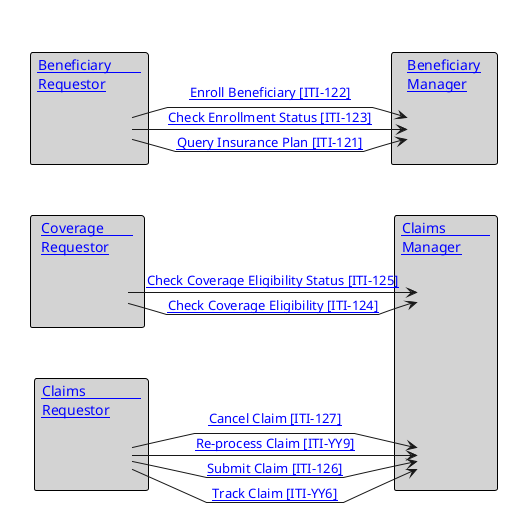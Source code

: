 @startuml
skinparam package {
  BorderColor transparent
  BackgroundColor transparent
  Shadowing false
}
skinparam rectangle {
  BorderColor black
  BackgroundColor lightgrey
  Shadowing false
  FontStyle normal
}
skinparam agent {
  BorderColor lightgrey
  BackgroundColor lightgrey
  FontColor lightgrey
  Shadowing false
}

hide footbox
'skinparam svgDimensionStyle false
skinparam linetype polyline
package "  "  {
  rectangle "[[#beneficiary-requestor Beneficiary        \nRequestor]]" as br {
    agent "Benefits" as BenReq
  }
  rectangle "[[#coverage-requestor Coverage        \nRequestor]]" as cr {
    agent "Coverage" as CovReq
  }
  rectangle "[[#claims-requestor Claims               \nRequestor]]" as cl {
    agent "Claims" as ClaimReq
  }
}

package " "  {
  rectangle "[[#beneficiary-manager Beneficiary\nManager]]" as Ben {
    agent "Benefits" as BenMan
  }
  rectangle "[[#claims-manager Claims            \nManager]]" as ClaimMan {
    agent "Claims" as ClaimMan1
    agent "Claims" as ClaimMan2
  }
}
BenReq -> BenMan : "[[ITI-121.html Query Insurance Plan &#91;ITI-121&#93;]]"
BenReq -> BenMan : "[[ITI-122.html Enroll Beneficiary &#91;ITI-122&#93;]]"
BenReq -> BenMan : "[[ITI-123.html Check Enrollment Status &#91;ITI-123&#93;]]"
BenReq -[hidden]-> CovReq: ""
CovReq -[hidden]-> ClaimReq: ""
BenMan -[hidden]-> ClaimMan1: ""
ClaimMan1 -[hidden]-> ClaimMan2: ""
CovReq -> ClaimMan1 : "[[ITI-124.html Check Coverage Eligibility &#91;ITI-124&#93;]]"
CovReq -> ClaimMan1 : "[[ITI-125.html Check Coverage Eligibility Status &#91;ITI-125&#93;]]"
ClaimReq -> ClaimMan2 : "[[ITI-126.html Submit Claim &#91;ITI-126&#93;]]"
ClaimReq -> ClaimMan2 : "[[ITI-127.html Cancel Claim &#91;ITI-127&#93;]]"
ClaimReq -> ClaimMan2 : "[[ITI-YY9.html Re-process Claim &#91;ITI-YY9&#93;]]"
ClaimReq -> ClaimMan2 : "[[ITI-YY6.html Track Claim &#91;ITI-YY6&#93;]]"


@endum
